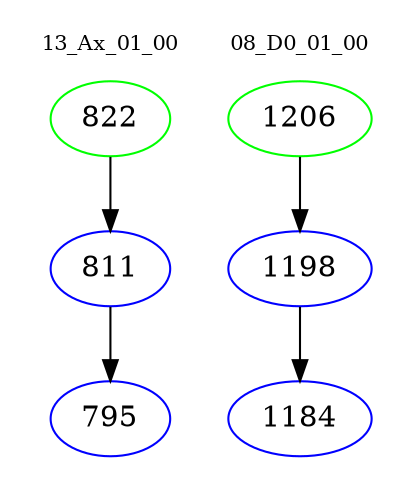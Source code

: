 digraph{
subgraph cluster_0 {
color = white
label = "13_Ax_01_00";
fontsize=10;
T0_822 [label="822", color="green"]
T0_822 -> T0_811 [color="black"]
T0_811 [label="811", color="blue"]
T0_811 -> T0_795 [color="black"]
T0_795 [label="795", color="blue"]
}
subgraph cluster_1 {
color = white
label = "08_D0_01_00";
fontsize=10;
T1_1206 [label="1206", color="green"]
T1_1206 -> T1_1198 [color="black"]
T1_1198 [label="1198", color="blue"]
T1_1198 -> T1_1184 [color="black"]
T1_1184 [label="1184", color="blue"]
}
}
